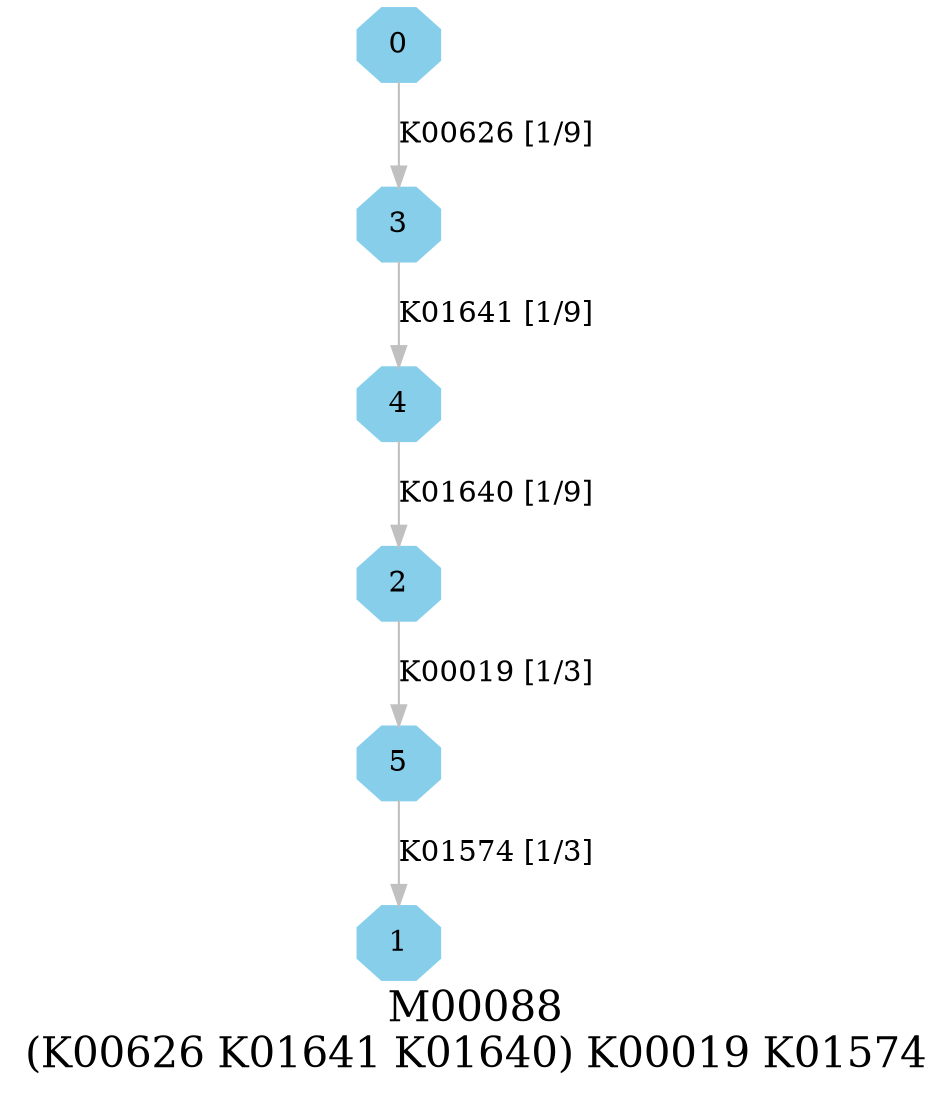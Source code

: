 digraph G {
graph [label="M00088
(K00626 K01641 K01640) K00019 K01574",fontsize=20];
node [shape=box,style=filled];
edge [len=3,color=grey];
{node [width=.3,height=.3,shape=octagon,style=filled,color=skyblue] 0 1 2 3 4 5 }
0 -> 3 [label="K00626 [1/9]"];
2 -> 5 [label="K00019 [1/3]"];
3 -> 4 [label="K01641 [1/9]"];
4 -> 2 [label="K01640 [1/9]"];
5 -> 1 [label="K01574 [1/3]"];
}